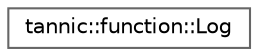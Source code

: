 digraph "Graphical Class Hierarchy"
{
 // LATEX_PDF_SIZE
  bgcolor="transparent";
  edge [fontname=Helvetica,fontsize=10,labelfontname=Helvetica,labelfontsize=10];
  node [fontname=Helvetica,fontsize=10,shape=box,height=0.2,width=0.4];
  rankdir="LR";
  Node0 [id="Node000000",label="tannic::function::Log",height=0.2,width=0.4,color="grey40", fillcolor="white", style="filled",URL="$d9/d67/structtannic_1_1function_1_1Log.html",tooltip="Functor natural logarithm (ln(x)) Applies element-wise natural logarithm to tensor elements."];
}
